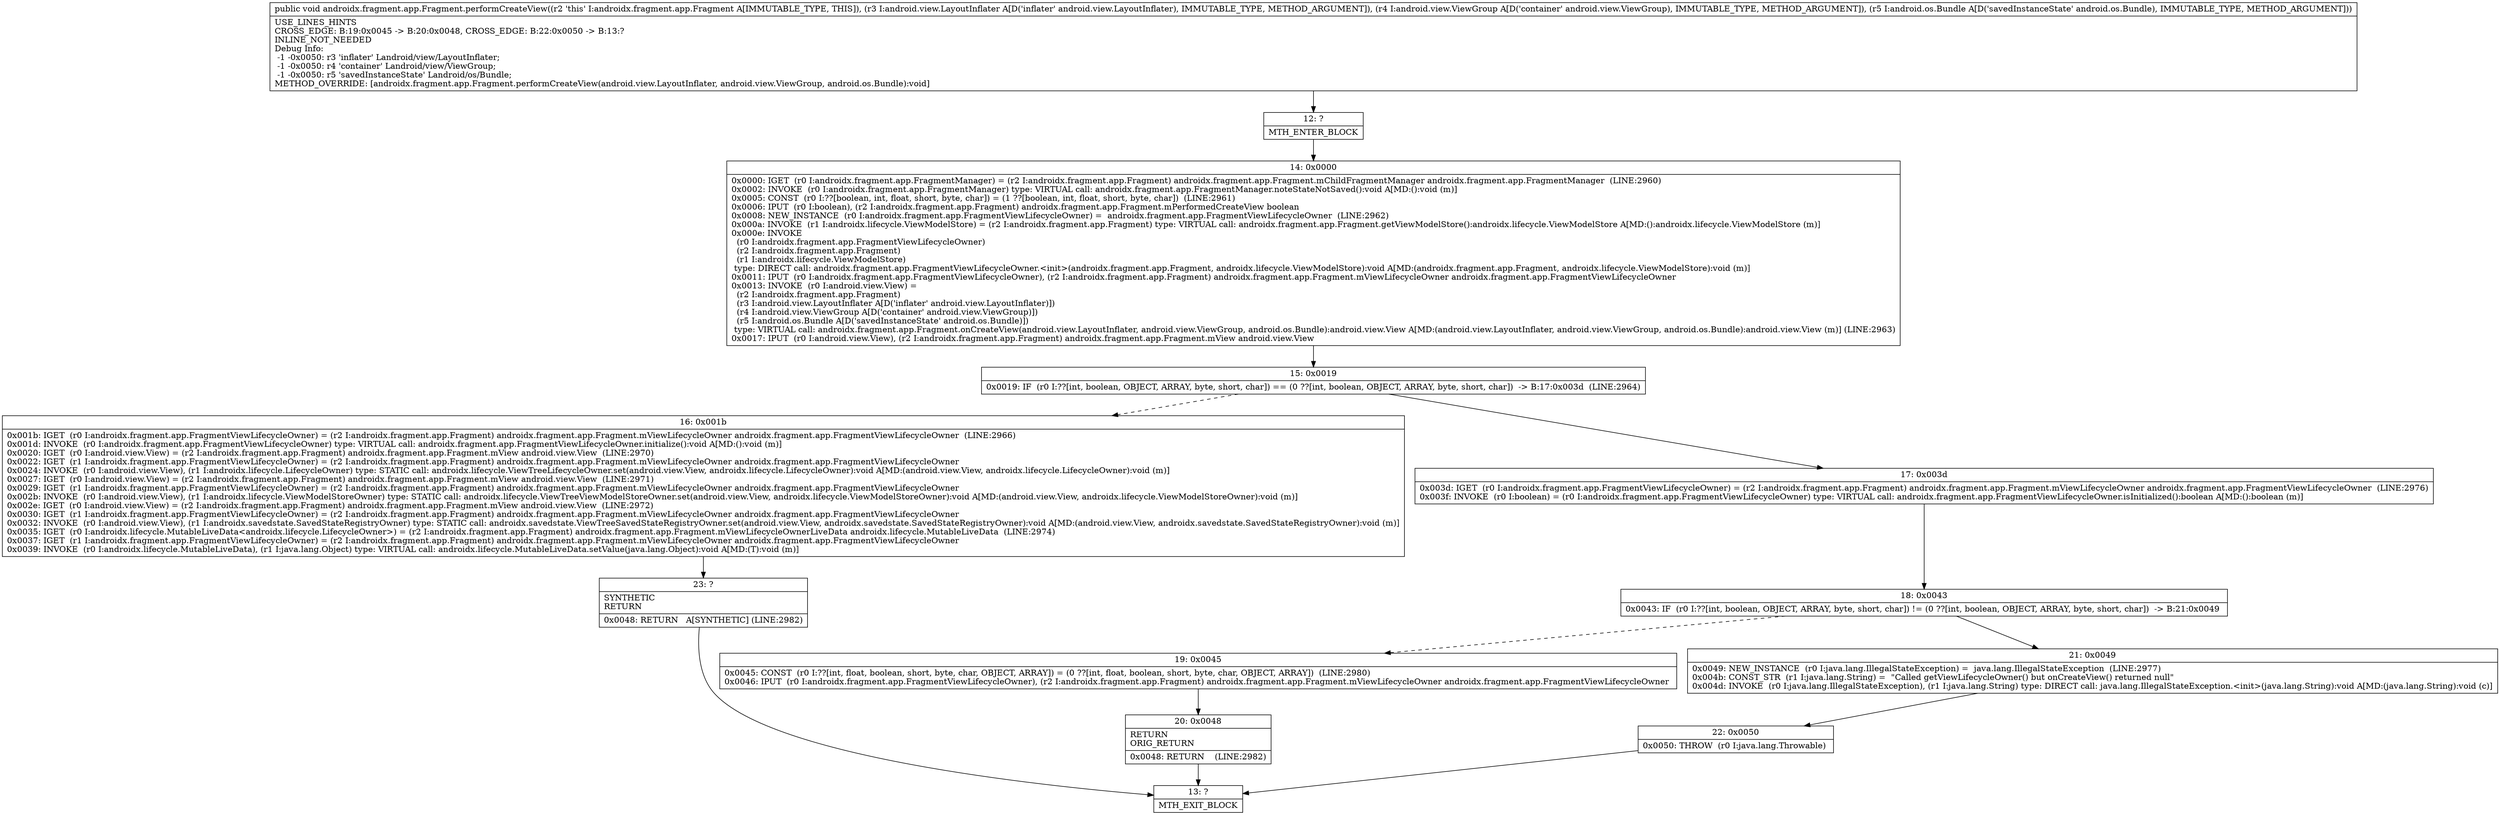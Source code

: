 digraph "CFG forandroidx.fragment.app.Fragment.performCreateView(Landroid\/view\/LayoutInflater;Landroid\/view\/ViewGroup;Landroid\/os\/Bundle;)V" {
Node_12 [shape=record,label="{12\:\ ?|MTH_ENTER_BLOCK\l}"];
Node_14 [shape=record,label="{14\:\ 0x0000|0x0000: IGET  (r0 I:androidx.fragment.app.FragmentManager) = (r2 I:androidx.fragment.app.Fragment) androidx.fragment.app.Fragment.mChildFragmentManager androidx.fragment.app.FragmentManager  (LINE:2960)\l0x0002: INVOKE  (r0 I:androidx.fragment.app.FragmentManager) type: VIRTUAL call: androidx.fragment.app.FragmentManager.noteStateNotSaved():void A[MD:():void (m)]\l0x0005: CONST  (r0 I:??[boolean, int, float, short, byte, char]) = (1 ??[boolean, int, float, short, byte, char])  (LINE:2961)\l0x0006: IPUT  (r0 I:boolean), (r2 I:androidx.fragment.app.Fragment) androidx.fragment.app.Fragment.mPerformedCreateView boolean \l0x0008: NEW_INSTANCE  (r0 I:androidx.fragment.app.FragmentViewLifecycleOwner) =  androidx.fragment.app.FragmentViewLifecycleOwner  (LINE:2962)\l0x000a: INVOKE  (r1 I:androidx.lifecycle.ViewModelStore) = (r2 I:androidx.fragment.app.Fragment) type: VIRTUAL call: androidx.fragment.app.Fragment.getViewModelStore():androidx.lifecycle.ViewModelStore A[MD:():androidx.lifecycle.ViewModelStore (m)]\l0x000e: INVOKE  \l  (r0 I:androidx.fragment.app.FragmentViewLifecycleOwner)\l  (r2 I:androidx.fragment.app.Fragment)\l  (r1 I:androidx.lifecycle.ViewModelStore)\l type: DIRECT call: androidx.fragment.app.FragmentViewLifecycleOwner.\<init\>(androidx.fragment.app.Fragment, androidx.lifecycle.ViewModelStore):void A[MD:(androidx.fragment.app.Fragment, androidx.lifecycle.ViewModelStore):void (m)]\l0x0011: IPUT  (r0 I:androidx.fragment.app.FragmentViewLifecycleOwner), (r2 I:androidx.fragment.app.Fragment) androidx.fragment.app.Fragment.mViewLifecycleOwner androidx.fragment.app.FragmentViewLifecycleOwner \l0x0013: INVOKE  (r0 I:android.view.View) = \l  (r2 I:androidx.fragment.app.Fragment)\l  (r3 I:android.view.LayoutInflater A[D('inflater' android.view.LayoutInflater)])\l  (r4 I:android.view.ViewGroup A[D('container' android.view.ViewGroup)])\l  (r5 I:android.os.Bundle A[D('savedInstanceState' android.os.Bundle)])\l type: VIRTUAL call: androidx.fragment.app.Fragment.onCreateView(android.view.LayoutInflater, android.view.ViewGroup, android.os.Bundle):android.view.View A[MD:(android.view.LayoutInflater, android.view.ViewGroup, android.os.Bundle):android.view.View (m)] (LINE:2963)\l0x0017: IPUT  (r0 I:android.view.View), (r2 I:androidx.fragment.app.Fragment) androidx.fragment.app.Fragment.mView android.view.View \l}"];
Node_15 [shape=record,label="{15\:\ 0x0019|0x0019: IF  (r0 I:??[int, boolean, OBJECT, ARRAY, byte, short, char]) == (0 ??[int, boolean, OBJECT, ARRAY, byte, short, char])  \-\> B:17:0x003d  (LINE:2964)\l}"];
Node_16 [shape=record,label="{16\:\ 0x001b|0x001b: IGET  (r0 I:androidx.fragment.app.FragmentViewLifecycleOwner) = (r2 I:androidx.fragment.app.Fragment) androidx.fragment.app.Fragment.mViewLifecycleOwner androidx.fragment.app.FragmentViewLifecycleOwner  (LINE:2966)\l0x001d: INVOKE  (r0 I:androidx.fragment.app.FragmentViewLifecycleOwner) type: VIRTUAL call: androidx.fragment.app.FragmentViewLifecycleOwner.initialize():void A[MD:():void (m)]\l0x0020: IGET  (r0 I:android.view.View) = (r2 I:androidx.fragment.app.Fragment) androidx.fragment.app.Fragment.mView android.view.View  (LINE:2970)\l0x0022: IGET  (r1 I:androidx.fragment.app.FragmentViewLifecycleOwner) = (r2 I:androidx.fragment.app.Fragment) androidx.fragment.app.Fragment.mViewLifecycleOwner androidx.fragment.app.FragmentViewLifecycleOwner \l0x0024: INVOKE  (r0 I:android.view.View), (r1 I:androidx.lifecycle.LifecycleOwner) type: STATIC call: androidx.lifecycle.ViewTreeLifecycleOwner.set(android.view.View, androidx.lifecycle.LifecycleOwner):void A[MD:(android.view.View, androidx.lifecycle.LifecycleOwner):void (m)]\l0x0027: IGET  (r0 I:android.view.View) = (r2 I:androidx.fragment.app.Fragment) androidx.fragment.app.Fragment.mView android.view.View  (LINE:2971)\l0x0029: IGET  (r1 I:androidx.fragment.app.FragmentViewLifecycleOwner) = (r2 I:androidx.fragment.app.Fragment) androidx.fragment.app.Fragment.mViewLifecycleOwner androidx.fragment.app.FragmentViewLifecycleOwner \l0x002b: INVOKE  (r0 I:android.view.View), (r1 I:androidx.lifecycle.ViewModelStoreOwner) type: STATIC call: androidx.lifecycle.ViewTreeViewModelStoreOwner.set(android.view.View, androidx.lifecycle.ViewModelStoreOwner):void A[MD:(android.view.View, androidx.lifecycle.ViewModelStoreOwner):void (m)]\l0x002e: IGET  (r0 I:android.view.View) = (r2 I:androidx.fragment.app.Fragment) androidx.fragment.app.Fragment.mView android.view.View  (LINE:2972)\l0x0030: IGET  (r1 I:androidx.fragment.app.FragmentViewLifecycleOwner) = (r2 I:androidx.fragment.app.Fragment) androidx.fragment.app.Fragment.mViewLifecycleOwner androidx.fragment.app.FragmentViewLifecycleOwner \l0x0032: INVOKE  (r0 I:android.view.View), (r1 I:androidx.savedstate.SavedStateRegistryOwner) type: STATIC call: androidx.savedstate.ViewTreeSavedStateRegistryOwner.set(android.view.View, androidx.savedstate.SavedStateRegistryOwner):void A[MD:(android.view.View, androidx.savedstate.SavedStateRegistryOwner):void (m)]\l0x0035: IGET  (r0 I:androidx.lifecycle.MutableLiveData\<androidx.lifecycle.LifecycleOwner\>) = (r2 I:androidx.fragment.app.Fragment) androidx.fragment.app.Fragment.mViewLifecycleOwnerLiveData androidx.lifecycle.MutableLiveData  (LINE:2974)\l0x0037: IGET  (r1 I:androidx.fragment.app.FragmentViewLifecycleOwner) = (r2 I:androidx.fragment.app.Fragment) androidx.fragment.app.Fragment.mViewLifecycleOwner androidx.fragment.app.FragmentViewLifecycleOwner \l0x0039: INVOKE  (r0 I:androidx.lifecycle.MutableLiveData), (r1 I:java.lang.Object) type: VIRTUAL call: androidx.lifecycle.MutableLiveData.setValue(java.lang.Object):void A[MD:(T):void (m)]\l}"];
Node_23 [shape=record,label="{23\:\ ?|SYNTHETIC\lRETURN\l|0x0048: RETURN   A[SYNTHETIC] (LINE:2982)\l}"];
Node_13 [shape=record,label="{13\:\ ?|MTH_EXIT_BLOCK\l}"];
Node_17 [shape=record,label="{17\:\ 0x003d|0x003d: IGET  (r0 I:androidx.fragment.app.FragmentViewLifecycleOwner) = (r2 I:androidx.fragment.app.Fragment) androidx.fragment.app.Fragment.mViewLifecycleOwner androidx.fragment.app.FragmentViewLifecycleOwner  (LINE:2976)\l0x003f: INVOKE  (r0 I:boolean) = (r0 I:androidx.fragment.app.FragmentViewLifecycleOwner) type: VIRTUAL call: androidx.fragment.app.FragmentViewLifecycleOwner.isInitialized():boolean A[MD:():boolean (m)]\l}"];
Node_18 [shape=record,label="{18\:\ 0x0043|0x0043: IF  (r0 I:??[int, boolean, OBJECT, ARRAY, byte, short, char]) != (0 ??[int, boolean, OBJECT, ARRAY, byte, short, char])  \-\> B:21:0x0049 \l}"];
Node_19 [shape=record,label="{19\:\ 0x0045|0x0045: CONST  (r0 I:??[int, float, boolean, short, byte, char, OBJECT, ARRAY]) = (0 ??[int, float, boolean, short, byte, char, OBJECT, ARRAY])  (LINE:2980)\l0x0046: IPUT  (r0 I:androidx.fragment.app.FragmentViewLifecycleOwner), (r2 I:androidx.fragment.app.Fragment) androidx.fragment.app.Fragment.mViewLifecycleOwner androidx.fragment.app.FragmentViewLifecycleOwner \l}"];
Node_20 [shape=record,label="{20\:\ 0x0048|RETURN\lORIG_RETURN\l|0x0048: RETURN    (LINE:2982)\l}"];
Node_21 [shape=record,label="{21\:\ 0x0049|0x0049: NEW_INSTANCE  (r0 I:java.lang.IllegalStateException) =  java.lang.IllegalStateException  (LINE:2977)\l0x004b: CONST_STR  (r1 I:java.lang.String) =  \"Called getViewLifecycleOwner() but onCreateView() returned null\" \l0x004d: INVOKE  (r0 I:java.lang.IllegalStateException), (r1 I:java.lang.String) type: DIRECT call: java.lang.IllegalStateException.\<init\>(java.lang.String):void A[MD:(java.lang.String):void (c)]\l}"];
Node_22 [shape=record,label="{22\:\ 0x0050|0x0050: THROW  (r0 I:java.lang.Throwable) \l}"];
MethodNode[shape=record,label="{public void androidx.fragment.app.Fragment.performCreateView((r2 'this' I:androidx.fragment.app.Fragment A[IMMUTABLE_TYPE, THIS]), (r3 I:android.view.LayoutInflater A[D('inflater' android.view.LayoutInflater), IMMUTABLE_TYPE, METHOD_ARGUMENT]), (r4 I:android.view.ViewGroup A[D('container' android.view.ViewGroup), IMMUTABLE_TYPE, METHOD_ARGUMENT]), (r5 I:android.os.Bundle A[D('savedInstanceState' android.os.Bundle), IMMUTABLE_TYPE, METHOD_ARGUMENT]))  | USE_LINES_HINTS\lCROSS_EDGE: B:19:0x0045 \-\> B:20:0x0048, CROSS_EDGE: B:22:0x0050 \-\> B:13:?\lINLINE_NOT_NEEDED\lDebug Info:\l  \-1 \-0x0050: r3 'inflater' Landroid\/view\/LayoutInflater;\l  \-1 \-0x0050: r4 'container' Landroid\/view\/ViewGroup;\l  \-1 \-0x0050: r5 'savedInstanceState' Landroid\/os\/Bundle;\lMETHOD_OVERRIDE: [androidx.fragment.app.Fragment.performCreateView(android.view.LayoutInflater, android.view.ViewGroup, android.os.Bundle):void]\l}"];
MethodNode -> Node_12;Node_12 -> Node_14;
Node_14 -> Node_15;
Node_15 -> Node_16[style=dashed];
Node_15 -> Node_17;
Node_16 -> Node_23;
Node_23 -> Node_13;
Node_17 -> Node_18;
Node_18 -> Node_19[style=dashed];
Node_18 -> Node_21;
Node_19 -> Node_20;
Node_20 -> Node_13;
Node_21 -> Node_22;
Node_22 -> Node_13;
}

